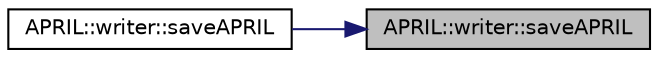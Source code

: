 digraph "APRIL::writer::saveAPRIL"
{
 // LATEX_PDF_SIZE
  bgcolor="transparent";
  edge [fontname="Helvetica",fontsize="10",labelfontname="Helvetica",labelfontsize="10"];
  node [fontname="Helvetica",fontsize="10",shape=record];
  rankdir="RL";
  Node1 [label="APRIL::writer::saveAPRIL",height=0.2,width=0.4,color="black", fillcolor="grey75", style="filled", fontcolor="black",tooltip="Saves the APRIL data of an object on disk, using the given file pointer."];
  Node1 -> Node2 [dir="back",color="midnightblue",fontsize="10",style="solid",fontname="Helvetica"];
  Node2 [label="APRIL::writer::saveAPRIL",height=0.2,width=0.4,color="black",URL="$namespaceAPRIL_1_1writer.html#ae61d4cc39af6822e5423f0b72759b746",tooltip="Saves the APRIL data of all objects in a dataset on disk, using the given file pointer."];
}
